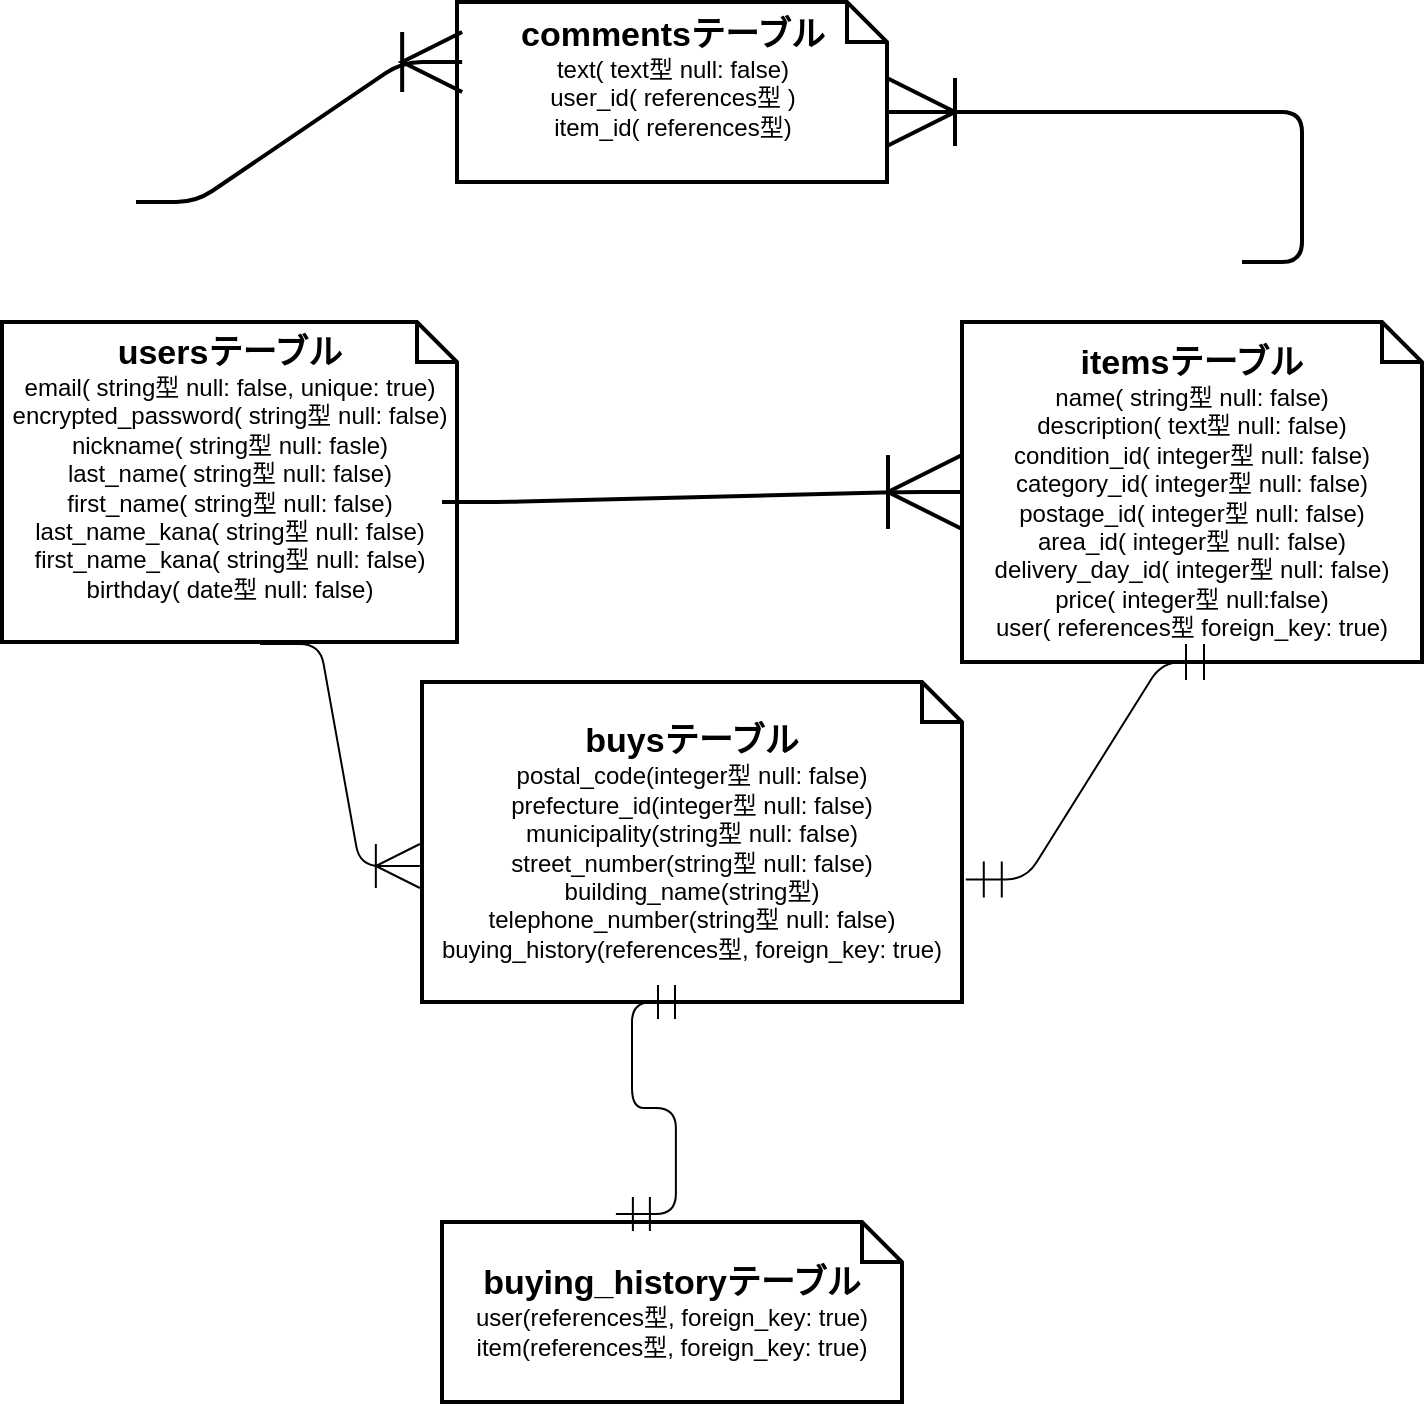 <mxfile>
    <diagram id="It_ow-GQ5i8kkrLPMi8p" name="ページ1">
        <mxGraphModel dx="1499" dy="473" grid="1" gridSize="10" guides="1" tooltips="1" connect="1" arrows="1" fold="1" page="1" pageScale="1" pageWidth="1169" pageHeight="827" math="0" shadow="0">
            <root>
                <mxCell id="0"/>
                <mxCell id="1" parent="0"/>
                <mxCell id="33" value="&lt;b&gt;&lt;font style=&quot;font-size: 17px&quot;&gt;usersテーブル&lt;/font&gt;&lt;/b&gt;&lt;br&gt;email( string型 null: false, unique: true)&lt;br&gt;encrypted_password( string型 null: false)&lt;br&gt;nickname( string型 null: fasle)&lt;br&gt;last_name( string型 null: false)&lt;br&gt;first_name( string型 null: false)&lt;br&gt;last_name_kana( string型 null: false)&lt;br&gt;first_name_kana( string型 null: false)&lt;br&gt;birthday( date型 null: false)&lt;br&gt;&lt;div style=&quot;text-align: left&quot;&gt;&lt;br&gt;&lt;/div&gt;" style="shape=note;size=20;whiteSpace=wrap;html=1;strokeWidth=2;" parent="1" vertex="1">
                    <mxGeometry x="-60" y="180" width="227.5" height="160" as="geometry"/>
                </mxCell>
                <mxCell id="56" value="&lt;span&gt;&lt;font&gt;&lt;font style=&quot;font-size: 17px&quot;&gt;&lt;b&gt;commentsテーブル&lt;/b&gt;&lt;/font&gt;&lt;br&gt;text( text型 null: false)&lt;br&gt;user_id( references型 )&lt;br&gt;item_id( references型)&lt;br&gt;&lt;br&gt;&lt;/font&gt;&lt;/span&gt;" style="shape=note;size=20;whiteSpace=wrap;html=1;strokeWidth=2;" parent="1" vertex="1">
                    <mxGeometry x="167.5" y="20" width="215" height="90" as="geometry"/>
                </mxCell>
                <mxCell id="57" value="&lt;font style=&quot;font-size: 17px&quot;&gt;&lt;b&gt;itemsテーブル&lt;br&gt;&lt;/b&gt;&lt;/font&gt;name( string型 null: false)&lt;br&gt;description( text型 null: false)&lt;br&gt;condition_id( integer型 null: false)&lt;br&gt;category_id( integer型 null: false)&lt;br&gt;postage_id( integer型 null: false)&lt;br&gt;area_id( integer型 null: false)&lt;br&gt;delivery_day_id( integer型 null: false)&lt;br&gt;price( integer型 null:false)&lt;br&gt;user( references型 foreign_key: true)" style="shape=note;size=20;whiteSpace=wrap;html=1;strokeWidth=2;" parent="1" vertex="1">
                    <mxGeometry x="420" y="180" width="230" height="170" as="geometry"/>
                </mxCell>
                <mxCell id="58" value="&lt;font style=&quot;font-size: 17px&quot;&gt;&lt;b&gt;buysテーブル&lt;/b&gt;&lt;/font&gt;&lt;br&gt;postal_code(integer型 null: false)&lt;br&gt;prefecture_id(integer型 null: false)&lt;br&gt;municipality(string型 null: false)&lt;br&gt;street_number(string型 null: false)&lt;br&gt;building_name(string型)&lt;br&gt;telephone_number(string型 null: false)&lt;br&gt;buying_history(references型, foreign_key: true)" style="shape=note;size=20;whiteSpace=wrap;html=1;strokeWidth=2;" parent="1" vertex="1">
                    <mxGeometry x="150" y="360" width="270" height="160" as="geometry"/>
                </mxCell>
                <mxCell id="60" value="" style="edgeStyle=entityRelationEdgeStyle;fontSize=12;html=1;endArrow=ERoneToMany;exitX=0;exitY=0;exitDx=220;exitDy=90;exitPerimeter=0;entryX=0;entryY=0.5;entryDx=0;entryDy=0;entryPerimeter=0;strokeWidth=2;endSize=34;" parent="1" source="33" target="57" edge="1">
                    <mxGeometry width="100" height="100" relative="1" as="geometry">
                        <mxPoint x="180" y="360" as="sourcePoint"/>
                        <mxPoint x="390" y="270" as="targetPoint"/>
                    </mxGeometry>
                </mxCell>
                <mxCell id="61" value="" style="edgeStyle=entityRelationEdgeStyle;fontSize=12;html=1;endArrow=ERoneToMany;strokeWidth=2;entryX=0;entryY=0;entryDx=215;entryDy=55;entryPerimeter=0;endSize=31;" parent="1" target="56" edge="1">
                    <mxGeometry width="100" height="100" relative="1" as="geometry">
                        <mxPoint x="560" y="150" as="sourcePoint"/>
                        <mxPoint x="320" y="200" as="targetPoint"/>
                    </mxGeometry>
                </mxCell>
                <mxCell id="62" value="" style="edgeStyle=entityRelationEdgeStyle;fontSize=12;html=1;endArrow=ERoneToMany;strokeWidth=2;entryX=0.012;entryY=0.333;entryDx=0;entryDy=0;entryPerimeter=0;endSize=27;" parent="1" target="56" edge="1">
                    <mxGeometry width="100" height="100" relative="1" as="geometry">
                        <mxPoint x="7" y="120" as="sourcePoint"/>
                        <mxPoint x="120" y="70" as="targetPoint"/>
                    </mxGeometry>
                </mxCell>
                <mxCell id="65" value="&lt;font style=&quot;font-size: 17px&quot;&gt;&lt;b&gt;buying_historyテーブル&lt;/b&gt;&lt;/font&gt;&lt;br&gt;user(references型, foreign_key: true)&lt;br&gt;item(references型, foreign_key: true)" style="shape=note;size=20;whiteSpace=wrap;html=1;strokeWidth=2;" parent="1" vertex="1">
                    <mxGeometry x="160" y="630" width="230" height="90" as="geometry"/>
                </mxCell>
                <mxCell id="66" value="" style="edgeStyle=entityRelationEdgeStyle;fontSize=12;html=1;endArrow=ERmandOne;startArrow=ERmandOne;entryX=0.5;entryY=1;entryDx=0;entryDy=0;entryPerimeter=0;exitX=0.378;exitY=-0.044;exitDx=0;exitDy=0;exitPerimeter=0;endSize=15;startSize=15;" parent="1" source="65" target="58" edge="1">
                    <mxGeometry width="100" height="100" relative="1" as="geometry">
                        <mxPoint x="232.5" y="580" as="sourcePoint"/>
                        <mxPoint x="332.5" y="480" as="targetPoint"/>
                    </mxGeometry>
                </mxCell>
                <mxCell id="67" value="" style="edgeStyle=entityRelationEdgeStyle;fontSize=12;html=1;endArrow=ERoneToMany;entryX=-0.004;entryY=0.575;entryDx=0;entryDy=0;entryPerimeter=0;exitX=0.567;exitY=1.006;exitDx=0;exitDy=0;exitPerimeter=0;endSize=20;" parent="1" source="33" target="58" edge="1">
                    <mxGeometry width="100" height="100" relative="1" as="geometry">
                        <mxPoint x="90" y="470" as="sourcePoint"/>
                        <mxPoint x="130" y="390" as="targetPoint"/>
                    </mxGeometry>
                </mxCell>
                <mxCell id="70" value="" style="edgeStyle=entityRelationEdgeStyle;fontSize=12;html=1;endArrow=ERmandOne;startArrow=ERmandOne;exitX=1.007;exitY=0.617;exitDx=0;exitDy=0;exitPerimeter=0;endSize=16;startSize=16;" edge="1" parent="1" source="58">
                    <mxGeometry width="100" height="100" relative="1" as="geometry">
                        <mxPoint x="450" y="450" as="sourcePoint"/>
                        <mxPoint x="550" y="350" as="targetPoint"/>
                    </mxGeometry>
                </mxCell>
            </root>
        </mxGraphModel>
    </diagram>
</mxfile>